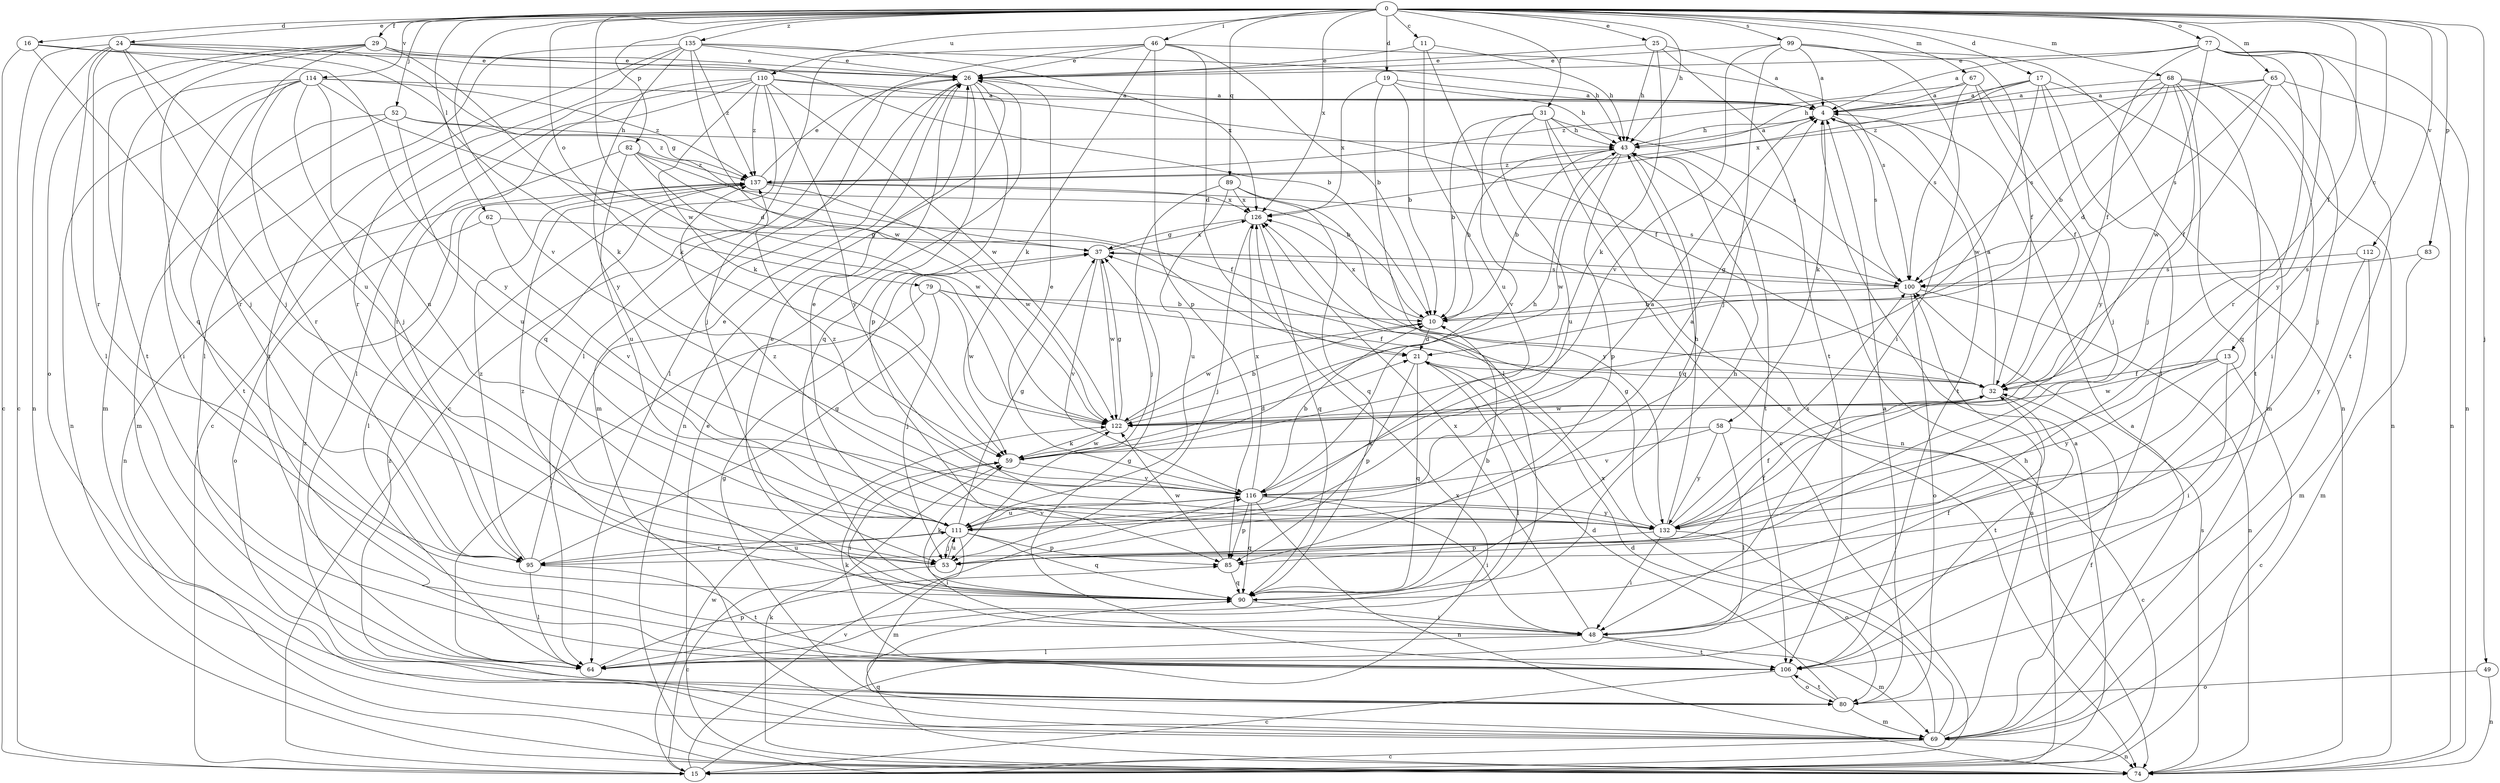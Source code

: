 strict digraph  {
0;
4;
10;
11;
13;
15;
16;
17;
19;
21;
24;
25;
26;
29;
31;
32;
37;
43;
46;
48;
49;
52;
53;
58;
59;
62;
64;
65;
67;
68;
69;
74;
77;
79;
80;
82;
83;
85;
89;
90;
95;
99;
100;
106;
110;
111;
112;
114;
116;
122;
126;
132;
135;
137;
0 -> 11  [label=c];
0 -> 13  [label=c];
0 -> 16  [label=d];
0 -> 17  [label=d];
0 -> 19  [label=d];
0 -> 24  [label=e];
0 -> 25  [label=e];
0 -> 29  [label=f];
0 -> 31  [label=f];
0 -> 32  [label=f];
0 -> 43  [label=h];
0 -> 46  [label=i];
0 -> 49  [label=j];
0 -> 52  [label=j];
0 -> 62  [label=l];
0 -> 65  [label=m];
0 -> 67  [label=m];
0 -> 68  [label=m];
0 -> 77  [label=o];
0 -> 79  [label=o];
0 -> 82  [label=p];
0 -> 83  [label=p];
0 -> 89  [label=q];
0 -> 99  [label=s];
0 -> 110  [label=u];
0 -> 112  [label=v];
0 -> 114  [label=v];
0 -> 116  [label=v];
0 -> 122  [label=w];
0 -> 126  [label=x];
0 -> 135  [label=z];
4 -> 43  [label=h];
4 -> 58  [label=k];
4 -> 100  [label=s];
4 -> 106  [label=t];
10 -> 21  [label=d];
10 -> 43  [label=h];
10 -> 122  [label=w];
10 -> 126  [label=x];
11 -> 26  [label=e];
11 -> 43  [label=h];
11 -> 74  [label=n];
11 -> 111  [label=u];
13 -> 15  [label=c];
13 -> 32  [label=f];
13 -> 48  [label=i];
13 -> 122  [label=w];
13 -> 132  [label=y];
15 -> 4  [label=a];
15 -> 43  [label=h];
15 -> 116  [label=v];
15 -> 122  [label=w];
15 -> 126  [label=x];
16 -> 15  [label=c];
16 -> 26  [label=e];
16 -> 53  [label=j];
16 -> 132  [label=y];
17 -> 4  [label=a];
17 -> 43  [label=h];
17 -> 64  [label=l];
17 -> 69  [label=m];
17 -> 122  [label=w];
17 -> 126  [label=x];
17 -> 132  [label=y];
19 -> 4  [label=a];
19 -> 10  [label=b];
19 -> 43  [label=h];
19 -> 64  [label=l];
19 -> 126  [label=x];
21 -> 32  [label=f];
21 -> 64  [label=l];
21 -> 85  [label=p];
21 -> 90  [label=q];
24 -> 15  [label=c];
24 -> 26  [label=e];
24 -> 37  [label=g];
24 -> 53  [label=j];
24 -> 59  [label=k];
24 -> 64  [label=l];
24 -> 74  [label=n];
24 -> 95  [label=r];
24 -> 111  [label=u];
25 -> 4  [label=a];
25 -> 26  [label=e];
25 -> 43  [label=h];
25 -> 59  [label=k];
25 -> 106  [label=t];
26 -> 4  [label=a];
26 -> 53  [label=j];
26 -> 64  [label=l];
26 -> 69  [label=m];
26 -> 74  [label=n];
26 -> 85  [label=p];
26 -> 90  [label=q];
29 -> 10  [label=b];
29 -> 26  [label=e];
29 -> 59  [label=k];
29 -> 80  [label=o];
29 -> 90  [label=q];
29 -> 95  [label=r];
29 -> 106  [label=t];
31 -> 10  [label=b];
31 -> 15  [label=c];
31 -> 43  [label=h];
31 -> 74  [label=n];
31 -> 100  [label=s];
31 -> 111  [label=u];
31 -> 116  [label=v];
32 -> 4  [label=a];
32 -> 106  [label=t];
32 -> 122  [label=w];
37 -> 100  [label=s];
37 -> 116  [label=v];
37 -> 122  [label=w];
37 -> 126  [label=x];
43 -> 4  [label=a];
43 -> 10  [label=b];
43 -> 85  [label=p];
43 -> 90  [label=q];
43 -> 106  [label=t];
43 -> 122  [label=w];
43 -> 137  [label=z];
46 -> 10  [label=b];
46 -> 15  [label=c];
46 -> 21  [label=d];
46 -> 26  [label=e];
46 -> 59  [label=k];
46 -> 64  [label=l];
46 -> 85  [label=p];
46 -> 100  [label=s];
48 -> 32  [label=f];
48 -> 64  [label=l];
48 -> 69  [label=m];
48 -> 106  [label=t];
48 -> 126  [label=x];
49 -> 74  [label=n];
49 -> 80  [label=o];
52 -> 43  [label=h];
52 -> 69  [label=m];
52 -> 106  [label=t];
52 -> 111  [label=u];
52 -> 137  [label=z];
53 -> 15  [label=c];
53 -> 32  [label=f];
53 -> 111  [label=u];
58 -> 15  [label=c];
58 -> 59  [label=k];
58 -> 64  [label=l];
58 -> 116  [label=v];
58 -> 132  [label=y];
59 -> 21  [label=d];
59 -> 43  [label=h];
59 -> 48  [label=i];
59 -> 116  [label=v];
59 -> 122  [label=w];
62 -> 37  [label=g];
62 -> 80  [label=o];
62 -> 116  [label=v];
64 -> 85  [label=p];
65 -> 4  [label=a];
65 -> 32  [label=f];
65 -> 53  [label=j];
65 -> 74  [label=n];
65 -> 100  [label=s];
65 -> 137  [label=z];
67 -> 4  [label=a];
67 -> 32  [label=f];
67 -> 53  [label=j];
67 -> 100  [label=s];
67 -> 137  [label=z];
68 -> 4  [label=a];
68 -> 10  [label=b];
68 -> 21  [label=d];
68 -> 48  [label=i];
68 -> 53  [label=j];
68 -> 74  [label=n];
68 -> 90  [label=q];
68 -> 100  [label=s];
68 -> 106  [label=t];
69 -> 4  [label=a];
69 -> 15  [label=c];
69 -> 21  [label=d];
69 -> 32  [label=f];
69 -> 74  [label=n];
69 -> 100  [label=s];
69 -> 126  [label=x];
69 -> 137  [label=z];
74 -> 26  [label=e];
74 -> 59  [label=k];
74 -> 90  [label=q];
74 -> 100  [label=s];
77 -> 4  [label=a];
77 -> 26  [label=e];
77 -> 32  [label=f];
77 -> 74  [label=n];
77 -> 95  [label=r];
77 -> 106  [label=t];
77 -> 122  [label=w];
77 -> 132  [label=y];
79 -> 10  [label=b];
79 -> 32  [label=f];
79 -> 53  [label=j];
79 -> 64  [label=l];
79 -> 122  [label=w];
80 -> 4  [label=a];
80 -> 21  [label=d];
80 -> 37  [label=g];
80 -> 69  [label=m];
80 -> 106  [label=t];
80 -> 137  [label=z];
82 -> 10  [label=b];
82 -> 32  [label=f];
82 -> 74  [label=n];
82 -> 111  [label=u];
82 -> 122  [label=w];
82 -> 137  [label=z];
83 -> 69  [label=m];
83 -> 100  [label=s];
85 -> 90  [label=q];
85 -> 122  [label=w];
89 -> 53  [label=j];
89 -> 90  [label=q];
89 -> 111  [label=u];
89 -> 126  [label=x];
89 -> 132  [label=y];
90 -> 10  [label=b];
90 -> 26  [label=e];
90 -> 43  [label=h];
90 -> 48  [label=i];
90 -> 59  [label=k];
90 -> 137  [label=z];
95 -> 26  [label=e];
95 -> 37  [label=g];
95 -> 64  [label=l];
95 -> 106  [label=t];
95 -> 111  [label=u];
95 -> 137  [label=z];
99 -> 4  [label=a];
99 -> 26  [label=e];
99 -> 32  [label=f];
99 -> 48  [label=i];
99 -> 53  [label=j];
99 -> 74  [label=n];
99 -> 116  [label=v];
100 -> 10  [label=b];
100 -> 37  [label=g];
100 -> 74  [label=n];
100 -> 80  [label=o];
106 -> 15  [label=c];
106 -> 37  [label=g];
106 -> 59  [label=k];
106 -> 80  [label=o];
110 -> 4  [label=a];
110 -> 15  [label=c];
110 -> 32  [label=f];
110 -> 59  [label=k];
110 -> 64  [label=l];
110 -> 90  [label=q];
110 -> 95  [label=r];
110 -> 122  [label=w];
110 -> 132  [label=y];
110 -> 137  [label=z];
111 -> 4  [label=a];
111 -> 26  [label=e];
111 -> 37  [label=g];
111 -> 48  [label=i];
111 -> 53  [label=j];
111 -> 69  [label=m];
111 -> 85  [label=p];
111 -> 90  [label=q];
111 -> 95  [label=r];
111 -> 116  [label=v];
112 -> 69  [label=m];
112 -> 100  [label=s];
112 -> 132  [label=y];
114 -> 4  [label=a];
114 -> 21  [label=d];
114 -> 48  [label=i];
114 -> 53  [label=j];
114 -> 69  [label=m];
114 -> 74  [label=n];
114 -> 95  [label=r];
114 -> 111  [label=u];
114 -> 137  [label=z];
116 -> 4  [label=a];
116 -> 10  [label=b];
116 -> 26  [label=e];
116 -> 48  [label=i];
116 -> 74  [label=n];
116 -> 85  [label=p];
116 -> 90  [label=q];
116 -> 111  [label=u];
116 -> 126  [label=x];
116 -> 132  [label=y];
116 -> 137  [label=z];
122 -> 10  [label=b];
122 -> 37  [label=g];
122 -> 59  [label=k];
126 -> 37  [label=g];
126 -> 53  [label=j];
126 -> 90  [label=q];
132 -> 32  [label=f];
132 -> 37  [label=g];
132 -> 43  [label=h];
132 -> 48  [label=i];
132 -> 80  [label=o];
132 -> 85  [label=p];
132 -> 100  [label=s];
132 -> 137  [label=z];
135 -> 26  [label=e];
135 -> 43  [label=h];
135 -> 64  [label=l];
135 -> 95  [label=r];
135 -> 106  [label=t];
135 -> 122  [label=w];
135 -> 126  [label=x];
135 -> 132  [label=y];
135 -> 137  [label=z];
137 -> 26  [label=e];
137 -> 64  [label=l];
137 -> 100  [label=s];
137 -> 122  [label=w];
137 -> 126  [label=x];
}
